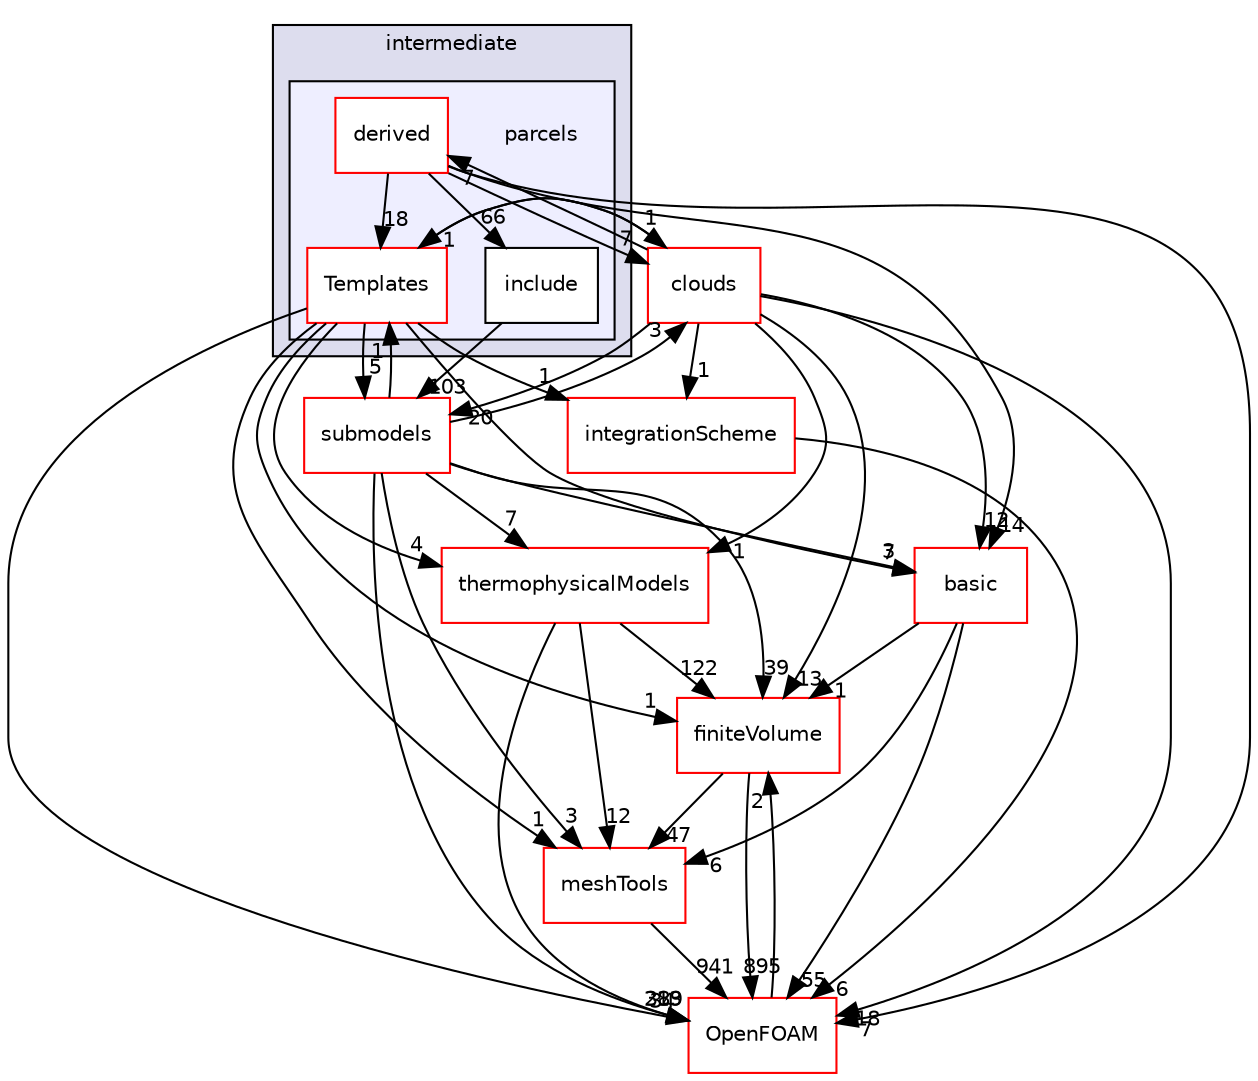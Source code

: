 digraph "src/lagrangian/intermediate/parcels" {
  bgcolor=transparent;
  compound=true
  node [ fontsize="10", fontname="Helvetica"];
  edge [ labelfontsize="10", labelfontname="Helvetica"];
  subgraph clusterdir_d3c32a493136c130c1f0d51f4f35c297 {
    graph [ bgcolor="#ddddee", pencolor="black", label="intermediate" fontname="Helvetica", fontsize="10", URL="dir_d3c32a493136c130c1f0d51f4f35c297.html"]
  subgraph clusterdir_b8d19ddbdf0975644e34192d6313800e {
    graph [ bgcolor="#eeeeff", pencolor="black", label="" URL="dir_b8d19ddbdf0975644e34192d6313800e.html"];
    dir_b8d19ddbdf0975644e34192d6313800e [shape=plaintext label="parcels"];
    dir_d25ce32b8f85f1a08cd016b541e3d76e [shape=box label="derived" color="red" fillcolor="white" style="filled" URL="dir_d25ce32b8f85f1a08cd016b541e3d76e.html"];
    dir_5ad2c1d6ebf0f238b9e7d5151a24f37c [shape=box label="include" color="black" fillcolor="white" style="filled" URL="dir_5ad2c1d6ebf0f238b9e7d5151a24f37c.html"];
    dir_0e9805b96b2bf461314a136059d44950 [shape=box label="Templates" color="red" fillcolor="white" style="filled" URL="dir_0e9805b96b2bf461314a136059d44950.html"];
  }
  }
  dir_9bd15774b555cf7259a6fa18f99fe99b [shape=box label="finiteVolume" color="red" URL="dir_9bd15774b555cf7259a6fa18f99fe99b.html"];
  dir_bdd630a78c14e3d279a2564e7964fc69 [shape=box label="clouds" color="red" URL="dir_bdd630a78c14e3d279a2564e7964fc69.html"];
  dir_b883d9ef4401f3bc7334173de6a907cc [shape=box label="integrationScheme" color="red" URL="dir_b883d9ef4401f3bc7334173de6a907cc.html"];
  dir_ae30ad0bef50cf391b24c614251bb9fd [shape=box label="meshTools" color="red" URL="dir_ae30ad0bef50cf391b24c614251bb9fd.html"];
  dir_2778d089ec5c4f66810b11f753867003 [shape=box label="thermophysicalModels" color="red" URL="dir_2778d089ec5c4f66810b11f753867003.html"];
  dir_c5473ff19b20e6ec4dfe5c310b3778a8 [shape=box label="OpenFOAM" color="red" URL="dir_c5473ff19b20e6ec4dfe5c310b3778a8.html"];
  dir_584e0ab0901b4327f36f4285cac7f2f8 [shape=box label="basic" color="red" URL="dir_584e0ab0901b4327f36f4285cac7f2f8.html"];
  dir_825de5f87f0ef3ae7d76ccd6a5458244 [shape=box label="submodels" color="red" URL="dir_825de5f87f0ef3ae7d76ccd6a5458244.html"];
  dir_9bd15774b555cf7259a6fa18f99fe99b->dir_ae30ad0bef50cf391b24c614251bb9fd [headlabel="47", labeldistance=1.5 headhref="dir_000814_001949.html"];
  dir_9bd15774b555cf7259a6fa18f99fe99b->dir_c5473ff19b20e6ec4dfe5c310b3778a8 [headlabel="895", labeldistance=1.5 headhref="dir_000814_002151.html"];
  dir_bdd630a78c14e3d279a2564e7964fc69->dir_9bd15774b555cf7259a6fa18f99fe99b [headlabel="13", labeldistance=1.5 headhref="dir_001573_000814.html"];
  dir_bdd630a78c14e3d279a2564e7964fc69->dir_b883d9ef4401f3bc7334173de6a907cc [headlabel="1", labeldistance=1.5 headhref="dir_001573_001602.html"];
  dir_bdd630a78c14e3d279a2564e7964fc69->dir_0e9805b96b2bf461314a136059d44950 [headlabel="1", labeldistance=1.5 headhref="dir_001573_001628.html"];
  dir_bdd630a78c14e3d279a2564e7964fc69->dir_2778d089ec5c4f66810b11f753867003 [headlabel="1", labeldistance=1.5 headhref="dir_001573_001225.html"];
  dir_bdd630a78c14e3d279a2564e7964fc69->dir_d25ce32b8f85f1a08cd016b541e3d76e [headlabel="7", labeldistance=1.5 headhref="dir_001573_001610.html"];
  dir_bdd630a78c14e3d279a2564e7964fc69->dir_c5473ff19b20e6ec4dfe5c310b3778a8 [headlabel="18", labeldistance=1.5 headhref="dir_001573_002151.html"];
  dir_bdd630a78c14e3d279a2564e7964fc69->dir_584e0ab0901b4327f36f4285cac7f2f8 [headlabel="12", labeldistance=1.5 headhref="dir_001573_001501.html"];
  dir_bdd630a78c14e3d279a2564e7964fc69->dir_825de5f87f0ef3ae7d76ccd6a5458244 [headlabel="20", labeldistance=1.5 headhref="dir_001573_001527.html"];
  dir_b883d9ef4401f3bc7334173de6a907cc->dir_c5473ff19b20e6ec4dfe5c310b3778a8 [headlabel="6", labeldistance=1.5 headhref="dir_001602_002151.html"];
  dir_ae30ad0bef50cf391b24c614251bb9fd->dir_c5473ff19b20e6ec4dfe5c310b3778a8 [headlabel="941", labeldistance=1.5 headhref="dir_001949_002151.html"];
  dir_0e9805b96b2bf461314a136059d44950->dir_9bd15774b555cf7259a6fa18f99fe99b [headlabel="1", labeldistance=1.5 headhref="dir_001628_000814.html"];
  dir_0e9805b96b2bf461314a136059d44950->dir_bdd630a78c14e3d279a2564e7964fc69 [headlabel="1", labeldistance=1.5 headhref="dir_001628_001573.html"];
  dir_0e9805b96b2bf461314a136059d44950->dir_b883d9ef4401f3bc7334173de6a907cc [headlabel="1", labeldistance=1.5 headhref="dir_001628_001602.html"];
  dir_0e9805b96b2bf461314a136059d44950->dir_ae30ad0bef50cf391b24c614251bb9fd [headlabel="1", labeldistance=1.5 headhref="dir_001628_001949.html"];
  dir_0e9805b96b2bf461314a136059d44950->dir_2778d089ec5c4f66810b11f753867003 [headlabel="4", labeldistance=1.5 headhref="dir_001628_001225.html"];
  dir_0e9805b96b2bf461314a136059d44950->dir_c5473ff19b20e6ec4dfe5c310b3778a8 [headlabel="34", labeldistance=1.5 headhref="dir_001628_002151.html"];
  dir_0e9805b96b2bf461314a136059d44950->dir_584e0ab0901b4327f36f4285cac7f2f8 [headlabel="7", labeldistance=1.5 headhref="dir_001628_001501.html"];
  dir_0e9805b96b2bf461314a136059d44950->dir_825de5f87f0ef3ae7d76ccd6a5458244 [headlabel="5", labeldistance=1.5 headhref="dir_001628_001527.html"];
  dir_2778d089ec5c4f66810b11f753867003->dir_9bd15774b555cf7259a6fa18f99fe99b [headlabel="122", labeldistance=1.5 headhref="dir_001225_000814.html"];
  dir_2778d089ec5c4f66810b11f753867003->dir_ae30ad0bef50cf391b24c614251bb9fd [headlabel="12", labeldistance=1.5 headhref="dir_001225_001949.html"];
  dir_2778d089ec5c4f66810b11f753867003->dir_c5473ff19b20e6ec4dfe5c310b3778a8 [headlabel="389", labeldistance=1.5 headhref="dir_001225_002151.html"];
  dir_d25ce32b8f85f1a08cd016b541e3d76e->dir_bdd630a78c14e3d279a2564e7964fc69 [headlabel="7", labeldistance=1.5 headhref="dir_001610_001573.html"];
  dir_d25ce32b8f85f1a08cd016b541e3d76e->dir_0e9805b96b2bf461314a136059d44950 [headlabel="18", labeldistance=1.5 headhref="dir_001610_001628.html"];
  dir_d25ce32b8f85f1a08cd016b541e3d76e->dir_c5473ff19b20e6ec4dfe5c310b3778a8 [headlabel="7", labeldistance=1.5 headhref="dir_001610_002151.html"];
  dir_d25ce32b8f85f1a08cd016b541e3d76e->dir_5ad2c1d6ebf0f238b9e7d5151a24f37c [headlabel="66", labeldistance=1.5 headhref="dir_001610_001627.html"];
  dir_d25ce32b8f85f1a08cd016b541e3d76e->dir_584e0ab0901b4327f36f4285cac7f2f8 [headlabel="14", labeldistance=1.5 headhref="dir_001610_001501.html"];
  dir_c5473ff19b20e6ec4dfe5c310b3778a8->dir_9bd15774b555cf7259a6fa18f99fe99b [headlabel="2", labeldistance=1.5 headhref="dir_002151_000814.html"];
  dir_5ad2c1d6ebf0f238b9e7d5151a24f37c->dir_825de5f87f0ef3ae7d76ccd6a5458244 [headlabel="103", labeldistance=1.5 headhref="dir_001627_001527.html"];
  dir_584e0ab0901b4327f36f4285cac7f2f8->dir_9bd15774b555cf7259a6fa18f99fe99b [headlabel="1", labeldistance=1.5 headhref="dir_001501_000814.html"];
  dir_584e0ab0901b4327f36f4285cac7f2f8->dir_ae30ad0bef50cf391b24c614251bb9fd [headlabel="6", labeldistance=1.5 headhref="dir_001501_001949.html"];
  dir_584e0ab0901b4327f36f4285cac7f2f8->dir_c5473ff19b20e6ec4dfe5c310b3778a8 [headlabel="55", labeldistance=1.5 headhref="dir_001501_002151.html"];
  dir_825de5f87f0ef3ae7d76ccd6a5458244->dir_9bd15774b555cf7259a6fa18f99fe99b [headlabel="39", labeldistance=1.5 headhref="dir_001527_000814.html"];
  dir_825de5f87f0ef3ae7d76ccd6a5458244->dir_bdd630a78c14e3d279a2564e7964fc69 [headlabel="3", labeldistance=1.5 headhref="dir_001527_001573.html"];
  dir_825de5f87f0ef3ae7d76ccd6a5458244->dir_ae30ad0bef50cf391b24c614251bb9fd [headlabel="3", labeldistance=1.5 headhref="dir_001527_001949.html"];
  dir_825de5f87f0ef3ae7d76ccd6a5458244->dir_0e9805b96b2bf461314a136059d44950 [headlabel="1", labeldistance=1.5 headhref="dir_001527_001628.html"];
  dir_825de5f87f0ef3ae7d76ccd6a5458244->dir_2778d089ec5c4f66810b11f753867003 [headlabel="7", labeldistance=1.5 headhref="dir_001527_001225.html"];
  dir_825de5f87f0ef3ae7d76ccd6a5458244->dir_c5473ff19b20e6ec4dfe5c310b3778a8 [headlabel="213", labeldistance=1.5 headhref="dir_001527_002151.html"];
  dir_825de5f87f0ef3ae7d76ccd6a5458244->dir_584e0ab0901b4327f36f4285cac7f2f8 [headlabel="3", labeldistance=1.5 headhref="dir_001527_001501.html"];
}
